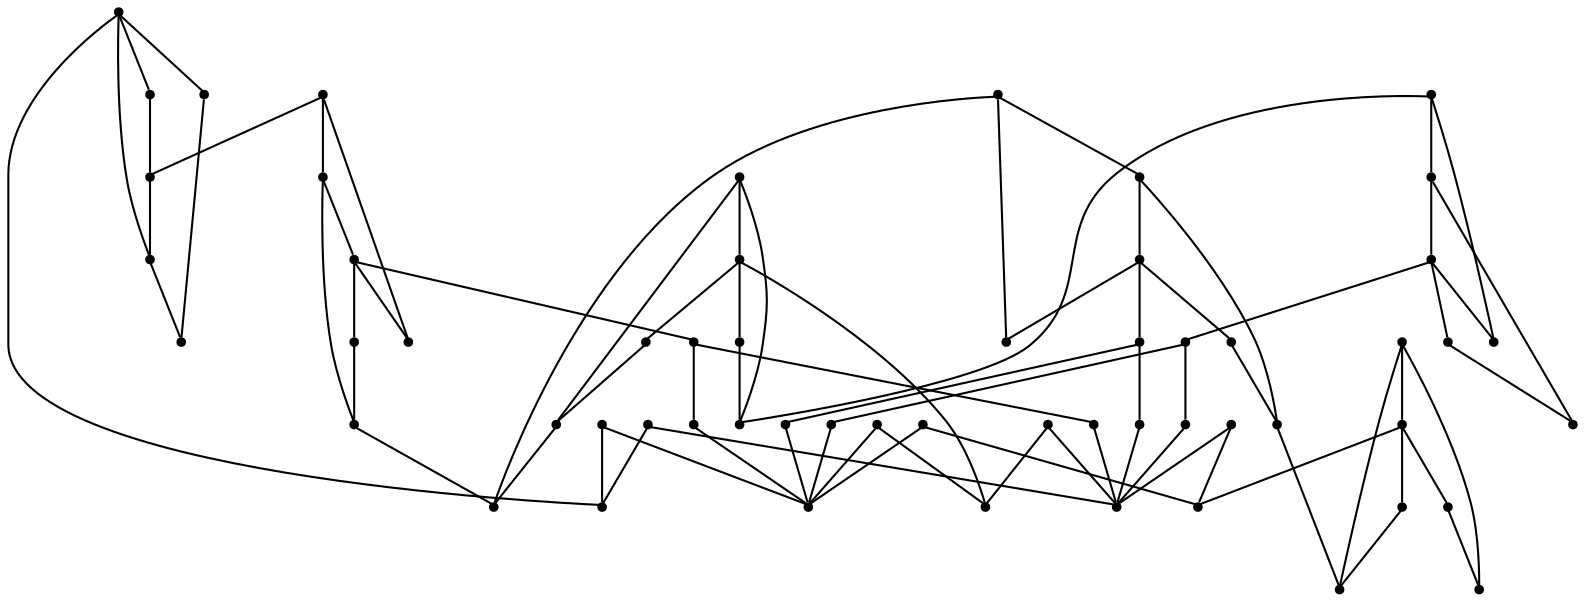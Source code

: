 graph {
  node [shape=point,comment="{\"directed\":false,\"doi\":\"10.1007/978-3-031-22203-0_15\",\"figure\":\"4\"}"]

  v0 [pos="1382.0180161511107,767.7737823325313"]
  v1 [pos="874.8841381696093,635.207386621893"]
  v2 [pos="1381.432557589366,1251.2532341337885"]
  v3 [pos="873.5839457929402,1391.893670227708"]
  v4 [pos="1363.5380137881639,767.3862792642444"]
  v5 [pos="1363.1473583440368,1251.2532341337885"]
  v6 [pos="701.5575953048341,1248.8196080377147"]
  v7 [pos="700.9866984907424,774.6748215506195"]
  v8 [pos="682.9671398603458,1247.4401378107025"]
  v9 [pos="682.5837652900451,772.9204386077195"]
  v10 [pos="404.8436654657798,1251.2490373496553"]
  v11 [pos="404.4519290185518,767.3820824801112"]
  v12 [pos="386.55637575121847,1251.2490373496553"]
  v13 [pos="385.9708694981606,767.7737823325313"]
  v14 [pos="1381.9086122784615,804.3958109046378"]
  v15 [pos="1364.4653236834524,1206.4341230981354"]
  v16 [pos="1270.8983372271255,858.9549266553051"]
  v17 [pos="1218.396242212763,855.5699976952496"]
  v18 [pos="1270.8983372271255,1171.366430758586"]
  v19 [pos="1218.396242212763,1174.754507306741"]
  v20 [pos="1247.5810685472725,1124.205387001403"]
  v21 [pos="1247.5810685472725,906.1150483917313"]
  v22 [pos="1232.988067187154,880.8445578479184"]
  v23 [pos="1209.668700089517,928.0046795843448"]
  v24 [pos="1209.668700089517,1102.3187762216126"]
  v25 [pos="1180.4870213816835,877.4566084750402"]
  v26 [pos="1232.988067187154,1149.479947154072"]
  v27 [pos="1180.4870213816835,1152.8638269180942"]
  v28 [pos="1046.879266744626,1026.9577594204575"]
  v29 [pos="878.6868527247793,1154.3639864827514"]
  v30 [pos="878.6868527247792,880.8445578479186"]
  v31 [pos="850.243785282716,1105.1036922259157"]
  v32 [pos="841.7382621198622,1175.7004370152797"]
  v33 [pos="850.243785282716,930.1060284760647"]
  v34 [pos="827.5151863797012,884.1451378056631"]
  v35 [pos="827.5151863797012,1151.067730484417"]
  v36 [pos="841.7382621198622,859.5112549034902"]
  v37 [pos="813.2962438866907,1126.4348967782776"]
  v38 [pos="790.567644983676,1172.3999842328121"]
  v39 [pos="790.567644983676,862.8117076859578"]
  v40 [pos="813.2962438866907,908.7736475523927"]
  v41 [pos="702.1202256246252,808.5756807258988"]
  v42 [pos="683.3463811834961,1203.1212071385455"]
  v43 [pos="587.5061087944691,1155.0974063038248"]
  v44 [pos="587.5061087944691,877.4566084750402"]
  v45 [pos="549.5927547162394,1176.9840170836155"]
  v46 [pos="558.322268080434,1104.5524827826198"]
  v47 [pos="558.3222680804341,928.0046795843448"]
  v48 [pos="535.0019074137705,880.8445578479184"]
  v49 [pos="535.0019074137705,1151.7105061269797"]
  v50 [pos="549.5927547162394,855.5699976952496"]
  v51 [pos="520.412085474537,1126.4380443663772"]
  v52 [pos="497.0958660035759,858.9580742434048"]
  v53 [pos="497.09586600357596,1173.6001373195932"]
  v54 [pos="520.412085474537,906.1180688045545"]
  v55 [pos="386.0823479429372,804.3927904918148"]
  v56 [pos="405.2354019130077,1205.7767858863838"]

  v0 -- v1 [id="-1",pos="1382.0180161511107,767.7737823325313 1377.5026661988004,678.1523473977575 1208.017404264529,633.5416766407138 874.8841381696093,635.207386621893"]
  v2 -- v3 [id="-2",pos="1381.432557589366,1251.2532341337885 1377.5026661988004,1344.2919323427336 1208.017404264529,1390.8196432216532 873.5839457929402,1391.893670227708"]
  v4 -- v1 [id="-3",pos="1363.5380137881639,767.3862792642444 1360.2624472157095,677.6772205637833 1197.0448412602495,633.5415494654369 874.8841381696093,635.207386621893"]
  v5 -- v3 [id="-4",pos="1363.1473583440368,1251.2532341337885 1360.079185395904,1344.5836724276205 1197.0448412602495,1390.8154464375202 873.5839457929402,1391.893670227708"]
  v13 -- v55 [id="-5",pos="385.9708694981606,767.7737823325313 386.0823479429372,804.3927904918148 386.0823479429372,804.3927904918148 386.0823479429372,804.3927904918148"]
  v12 -- v55 [id="-7",pos="386.55637575121847,1251.2490373496553 386.0823479429372,804.3927904918148 386.0823479429372,804.3927904918148 386.0823479429372,804.3927904918148"]
  v56 -- v11 [id="-10",pos="405.2354019130077,1205.7767858863838 404.4519290185518,767.3820824801112 404.4519290185518,767.3820824801112 404.4519290185518,767.3820824801112"]
  v56 -- v10 [id="-15",pos="405.2354019130077,1205.7767858863838 404.8436654657798,1251.2490373496553 404.8436654657798,1251.2490373496553 404.8436654657798,1251.2490373496553"]
  v52 -- v50 [id="-20",pos="497.0958660035759,858.9580742434048 549.5927547162394,855.5699976952496 549.5927547162394,855.5699976952496 549.5927547162394,855.5699976952496"]
  v52 -- v55 [id="-21",pos="497.0958660035759,858.9580742434048 386.0823479429372,804.3927904918148 386.0823479429372,804.3927904918148 386.0823479429372,804.3927904918148"]
  v53 -- v45 [id="-22",pos="497.09586600357596,1173.6001373195932 549.5927547162394,1176.9840170836155 549.5927547162394,1176.9840170836155 549.5927547162394,1176.9840170836155"]
  v53 -- v56 [id="-23",pos="497.09586600357596,1173.6001373195932 405.2354019130077,1205.7767858863838 405.2354019130077,1205.7767858863838 405.2354019130077,1205.7767858863838"]
  v53 -- v51 [id="-25",pos="497.09586600357596,1173.6001373195932 520.412085474537,1126.4380443663772 520.412085474537,1126.4380443663772 520.412085474537,1126.4380443663772"]
  v52 -- v54 [id="-26",pos="497.0958660035759,858.9580742434048 520.412085474537,906.1180688045545 520.412085474537,906.1180688045545 520.412085474537,906.1180688045545"]
  v54 -- v47 [id="-29",pos="520.412085474537,906.1180688045545 558.3222680804341,928.0046795843448 558.3222680804341,928.0046795843448 558.3222680804341,928.0046795843448"]
  v51 -- v46 [id="-30",pos="520.412085474537,1126.4380443663772 558.322268080434,1104.5524827826198 558.322268080434,1104.5524827826198 558.322268080434,1104.5524827826198"]
  v48 -- v44 [id="-33",pos="535.0019074137705,880.8445578479184 587.5061087944691,877.4566084750402 587.5061087944691,877.4566084750402 587.5061087944691,877.4566084750402"]
  v49 -- v43 [id="-34",pos="535.0019074137705,1151.7105061269797 587.5061087944691,1155.0974063038248 587.5061087944691,1155.0974063038248 587.5061087944691,1155.0974063038248"]
  v49 -- v53 [id="-36",pos="535.0019074137705,1151.7105061269797 497.09586600357596,1173.6001373195932 497.09586600357596,1173.6001373195932 497.09586600357596,1173.6001373195932"]
  v50 -- v44 [id="-39",pos="549.5927547162394,855.5699976952496 587.5061087944691,877.4566084750402 587.5061087944691,877.4566084750402 587.5061087944691,877.4566084750402"]
  v45 -- v43 [id="-40",pos="549.5927547162394,1176.9840170836155 587.5061087944691,1155.0974063038248 587.5061087944691,1155.0974063038248 587.5061087944691,1155.0974063038248"]
  v48 -- v52 [id="-41",pos="535.0019074137705,880.8445578479184 497.0958660035759,858.9580742434048 497.0958660035759,858.9580742434048 497.0958660035759,858.9580742434048"]
  v6 -- v3 [id="-42",pos="701.5575953048341,1248.8196080377147 700.753328997791,1343.5209322273781 758.0415970354392,1390.8153828498816 873.5839457929402,1391.893670227708"]
  v47 -- v48 [id="-45",pos="558.3222680804341,928.0046795843448 535.0019074137705,880.8445578479184 535.0019074137705,880.8445578479184 535.0019074137705,880.8445578479184"]
  v46 -- v47 [id="-46",pos="558.322268080434,1104.5524827826198 558.3222680804341,928.0046795843448 558.3222680804341,928.0046795843448 558.3222680804341,928.0046795843448"]
  v44 -- v28 [id="-50",pos="587.5061087944691,877.4566084750402 1046.879266744626,1026.9577594204575 1046.879266744626,1026.9577594204575 1046.879266744626,1026.9577594204575"]
  v46 -- v49 [id="-53",pos="558.322268080434,1104.5524827826198 535.0019074137705,1151.7105061269797 535.0019074137705,1151.7105061269797 535.0019074137705,1151.7105061269797"]
  v7 -- v1 [id="-54",pos="700.9866984907424,774.6748215506195 700.5741368367183,679.7483971210918 758.0415970354392,633.5415494654369 874.8841381696093,635.207386621893"]
  v8 -- v3 [id="-55",pos="682.9671398603458,1247.4401378107025 683.4881197665447,1343.2333889266242 747.0690340311597,1390.8153828498816 873.5839457929402,1391.893670227708"]
  v42 -- v8 [id="-58",pos="683.3463811834961,1203.1212071385455 682.9671398603458,1247.4401378107025 682.9671398603458,1247.4401378107025 682.9671398603458,1247.4401378107025"]
  v42 -- v9 [id="-60",pos="683.3463811834961,1203.1212071385455 682.5837652900451,772.9204386077195 682.5837652900451,772.9204386077195 682.5837652900451,772.9204386077195"]
  v6 -- v41 [id="-65",pos="701.5575953048341,1248.8196080377147 702.1202256246252,808.5756807258988 702.1202256246252,808.5756807258988 702.1202256246252,808.5756807258988"]
  v7 -- v41 [id="-67",pos="700.9866984907424,774.6748215506195 702.1202256246252,808.5756807258988 702.1202256246252,808.5756807258988 702.1202256246252,808.5756807258988"]
  v39 -- v41 [id="-71",pos="790.567644983676,862.8117076859578 702.1202256246252,808.5756807258988 702.1202256246252,808.5756807258988 702.1202256246252,808.5756807258988"]
  v39 -- v40 [id="-72",pos="790.567644983676,862.8117076859578 813.2962438866907,908.7736475523927 813.2962438866907,908.7736475523927 813.2962438866907,908.7736475523927"]
  v39 -- v36 [id="-73",pos="790.567644983676,862.8117076859578 841.7382621198622,859.5112549034902 841.7382621198622,859.5112549034902 841.7382621198622,859.5112549034902"]
  v38 -- v32 [id="-75",pos="790.567644983676,1172.3999842328121 841.7382621198622,1175.7004370152797 841.7382621198622,1175.7004370152797 841.7382621198622,1175.7004370152797"]
  v38 -- v37 [id="-76",pos="790.567644983676,1172.3999842328121 813.2962438866907,1126.4348967782776 813.2962438866907,1126.4348967782776 813.2962438866907,1126.4348967782776"]
  v38 -- v42 [id="-77",pos="790.567644983676,1172.3999842328121 683.3463811834961,1203.1212071385455 683.3463811834961,1203.1212071385455 683.3463811834961,1203.1212071385455"]
  v37 -- v31 [id="-79",pos="813.2962438866907,1126.4348967782776 850.243785282716,1105.1036922259157 850.243785282716,1105.1036922259157 850.243785282716,1105.1036922259157"]
  v40 -- v33 [id="-80",pos="813.2962438866907,908.7736475523927 850.243785282716,930.1060284760647 850.243785282716,930.1060284760647 850.243785282716,930.1060284760647"]
  v34 -- v30 [id="-83",pos="827.5151863797012,884.1451378056631 878.6868527247792,880.8445578479186 878.6868527247792,880.8445578479186 878.6868527247792,880.8445578479186"]
  v34 -- v39 [id="-86",pos="827.5151863797012,884.1451378056631 790.567644983676,862.8117076859578 790.567644983676,862.8117076859578 790.567644983676,862.8117076859578"]
  v9 -- v1 [id="-87",pos="682.5837652900451,772.9204386077195 683.4880561781271,680.2109336026667 747.068970442742,633.5415494654369 874.8841381696093,635.207386621893"]
  v35 -- v38 [id="-88",pos="827.5151863797012,1151.067730484417 790.567644983676,1172.3999842328121 790.567644983676,1172.3999842328121 790.567644983676,1172.3999842328121"]
  v10 -- v3 [id="-89",pos="404.8436654657798,1251.2490373496553 404.6019738386623,1344.583608839982 560.493494602729,1390.8154464375202 873.5839457929402,1391.893670227708"]
  v32 -- v29 [id="-91",pos="841.7382621198622,1175.7004370152797 878.6868527247793,1154.3639864827514 878.6868527247793,1154.3639864827514 878.6868527247793,1154.3639864827514"]
  v36 -- v30 [id="-92",pos="841.7382621198622,859.5112549034902 878.6868527247792,880.8445578479186 878.6868527247792,880.8445578479186 878.6868527247792,880.8445578479186"]
  v33 -- v34 [id="-95",pos="850.243785282716,930.1060284760647 827.5151863797012,884.1451378056631 827.5151863797012,884.1451378056631 827.5151863797012,884.1451378056631"]
  v31 -- v28 [id="-96",pos="850.243785282716,1105.1036922259157 1046.879266744626,1026.9577594204575 1046.879266744626,1026.9577594204575 1046.879266744626,1026.9577594204575"]
  v31 -- v35 [id="-99",pos="850.243785282716,1105.1036922259157 827.5151863797012,1151.067730484417 827.5151863797012,1151.067730484417 827.5151863797012,1151.067730484417"]
  v29 -- v30 [id="-105",pos="878.6868527247793,1154.3639864827514 878.6868527247792,880.8445578479186 878.6868527247792,880.8445578479186 878.6868527247792,880.8445578479186"]
  v35 -- v29 [id="-108",pos="827.5151863797012,1151.067730484417 878.6868527247793,1154.3639864827514 878.6868527247793,1154.3639864827514 878.6868527247793,1154.3639864827514"]
  v11 -- v1 [id="-109",pos="404.4519290185518,767.3820824801112 404.41861663623035,677.6772205637833 560.4892977671609,633.5415494654369 874.8841381696093,635.207386621893"]
  v12 -- v3 [id="-110",pos="386.55637575121847,1251.2490373496553 387.1742008175713,1338.7994229023975 549.5167347628815,1385.322936997184 873.5839457929402,1391.893670227708"]
  v13 -- v1 [id="-112",pos="385.9708694981606,767.7737823325313 387.1741690233625,678.1523473977575 549.5166711744638,633.5416766407138 874.8841381696093,635.207386621893"]
  v0 -- v14 [id="-119",pos="1382.0180161511107,767.7737823325313 1381.9086122784615,804.3958109046378 1381.9086122784615,804.3958109046378 1381.9086122784615,804.3958109046378"]
  v23 -- v22 [id="-121",pos="1209.668700089517,928.0046795843448 1232.988067187154,880.8445578479184 1232.988067187154,880.8445578479184 1232.988067187154,880.8445578479184"]
  v24 -- v26 [id="-122",pos="1209.668700089517,1102.3187762216126 1232.988067187154,1149.479947154072 1232.988067187154,1149.479947154072 1232.988067187154,1149.479947154072"]
  v24 -- v23 [id="-123",pos="1209.668700089517,1102.3187762216126 1209.668700089517,928.0046795843448 1209.668700089517,928.0046795843448 1209.668700089517,928.0046795843448"]
  v19 -- v27 [id="-127",pos="1218.396242212763,1174.754507306741 1180.4870213816835,1152.8638269180942 1180.4870213816835,1152.8638269180942 1180.4870213816835,1152.8638269180942"]
  v17 -- v25 [id="-128",pos="1218.396242212763,855.5699976952496 1180.4870213816835,877.4566084750402 1180.4870213816835,877.4566084750402 1180.4870213816835,877.4566084750402"]
  v27 -- v28 [id="-129",pos="1180.4870213816835,1152.8638269180942 1046.879266744626,1026.9577594204575 1046.879266744626,1026.9577594204575 1046.879266744626,1026.9577594204575"]
  v26 -- v27 [id="-132",pos="1232.988067187154,1149.479947154072 1180.4870213816835,1152.8638269180942 1180.4870213816835,1152.8638269180942 1180.4870213816835,1152.8638269180942"]
  v22 -- v25 [id="-134",pos="1232.988067187154,880.8445578479184 1180.4870213816835,877.4566084750402 1180.4870213816835,877.4566084750402 1180.4870213816835,877.4566084750402"]
  v22 -- v16 [id="-135",pos="1232.988067187154,880.8445578479184 1270.8983372271255,858.9549266553051 1270.8983372271255,858.9549266553051 1270.8983372271255,858.9549266553051"]
  v20 -- v24 [id="-137",pos="1247.5810685472725,1124.205387001403 1209.668700089517,1102.3187762216126 1209.668700089517,1102.3187762216126 1209.668700089517,1102.3187762216126"]
  v21 -- v23 [id="-138",pos="1247.5810685472725,906.1150483917313 1209.668700089517,928.0046795843448 1209.668700089517,928.0046795843448 1209.668700089517,928.0046795843448"]
  v18 -- v15 [id="-143",pos="1270.8983372271255,1171.366430758586 1364.4653236834524,1206.4341230981354 1364.4653236834524,1206.4341230981354 1364.4653236834524,1206.4341230981354"]
  v18 -- v19 [id="-145",pos="1270.8983372271255,1171.366430758586 1218.396242212763,1174.754507306741 1218.396242212763,1174.754507306741 1218.396242212763,1174.754507306741"]
  v16 -- v17 [id="-146",pos="1270.8983372271255,858.9549266553051 1218.396242212763,855.5699976952496 1218.396242212763,855.5699976952496 1218.396242212763,855.5699976952496"]
  v16 -- v14 [id="-148",pos="1270.8983372271255,858.9549266553051 1381.9086122784615,804.3958109046378 1381.9086122784615,804.3958109046378 1381.9086122784615,804.3958109046378"]
  v18 -- v20 [id="-149",pos="1270.8983372271255,1171.366430758586 1247.5810685472725,1124.205387001403 1247.5810685472725,1124.205387001403 1247.5810685472725,1124.205387001403"]
  v26 -- v18 [id="-150",pos="1232.988067187154,1149.479947154072 1270.8983372271255,1171.366430758586 1270.8983372271255,1171.366430758586 1270.8983372271255,1171.366430758586"]
  v2 -- v14 [id="-151",pos="1381.432557589366,1251.2532341337885 1381.9086122784615,804.3958109046378 1381.9086122784615,804.3958109046378 1381.9086122784615,804.3958109046378"]
  v16 -- v21 [id="-153",pos="1270.8983372271255,858.9549266553051 1247.5810685472725,906.1150483917313 1247.5810685472725,906.1150483917313 1247.5810685472725,906.1150483917313"]
  v15 -- v5 [id="-158",pos="1364.4653236834524,1206.4341230981354 1363.1473583440368,1251.2532341337885 1363.1473583440368,1251.2532341337885 1363.1473583440368,1251.2532341337885"]
  v15 -- v4 [id="-159",pos="1364.4653236834524,1206.4341230981354 1363.5380137881639,767.3862792642444 1363.5380137881639,767.3862792642444 1363.5380137881639,767.3862792642444"]
}